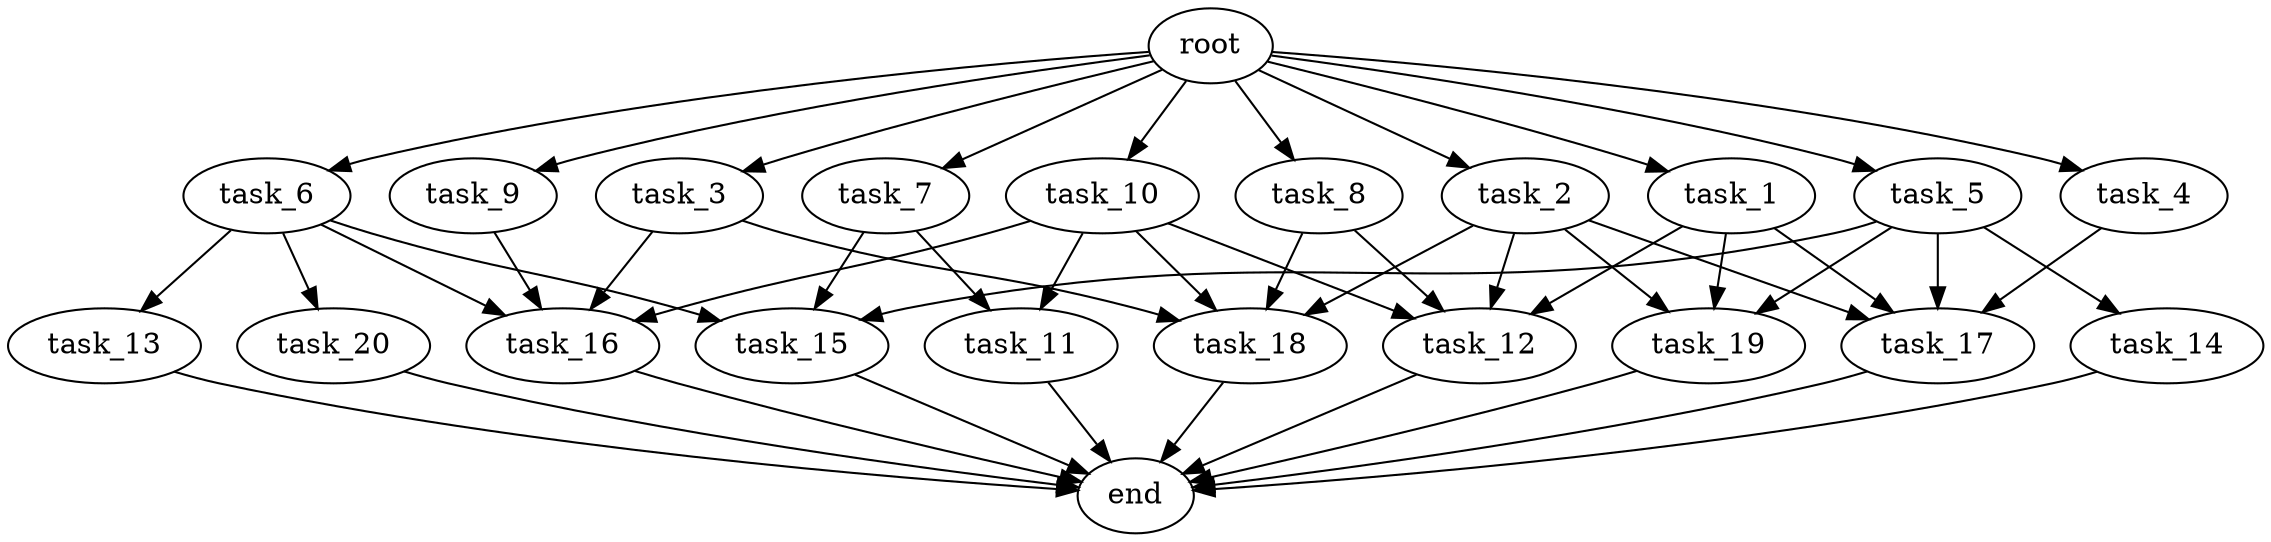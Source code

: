 digraph G {
  root [size="0.000000e+00"];
  task_1 [size="2.954217e+10"];
  task_2 [size="3.950177e+09"];
  task_3 [size="4.964051e+10"];
  task_4 [size="2.077732e+10"];
  task_5 [size="9.331310e+10"];
  task_6 [size="3.306706e+10"];
  task_7 [size="2.837725e+08"];
  task_8 [size="6.716660e+10"];
  task_9 [size="9.068894e+10"];
  task_10 [size="8.352486e+10"];
  task_11 [size="6.690550e+10"];
  task_12 [size="1.492296e+10"];
  task_13 [size="9.017367e+09"];
  task_14 [size="5.117542e+10"];
  task_15 [size="7.235913e+10"];
  task_16 [size="1.013803e+10"];
  task_17 [size="2.559665e+10"];
  task_18 [size="2.312372e+10"];
  task_19 [size="9.886671e+10"];
  task_20 [size="2.960926e+10"];
  end [size="0.000000e+00"];

  root -> task_1 [size="1.000000e-12"];
  root -> task_2 [size="1.000000e-12"];
  root -> task_3 [size="1.000000e-12"];
  root -> task_4 [size="1.000000e-12"];
  root -> task_5 [size="1.000000e-12"];
  root -> task_6 [size="1.000000e-12"];
  root -> task_7 [size="1.000000e-12"];
  root -> task_8 [size="1.000000e-12"];
  root -> task_9 [size="1.000000e-12"];
  root -> task_10 [size="1.000000e-12"];
  task_1 -> task_12 [size="3.730739e+07"];
  task_1 -> task_17 [size="6.399163e+07"];
  task_1 -> task_19 [size="3.295557e+08"];
  task_2 -> task_12 [size="3.730739e+07"];
  task_2 -> task_17 [size="6.399163e+07"];
  task_2 -> task_18 [size="5.780929e+07"];
  task_2 -> task_19 [size="3.295557e+08"];
  task_3 -> task_16 [size="2.534509e+07"];
  task_3 -> task_18 [size="5.780929e+07"];
  task_4 -> task_17 [size="6.399163e+07"];
  task_5 -> task_14 [size="5.117542e+08"];
  task_5 -> task_15 [size="2.411971e+08"];
  task_5 -> task_17 [size="6.399163e+07"];
  task_5 -> task_19 [size="3.295557e+08"];
  task_6 -> task_13 [size="9.017367e+07"];
  task_6 -> task_15 [size="2.411971e+08"];
  task_6 -> task_16 [size="2.534509e+07"];
  task_6 -> task_20 [size="2.960926e+08"];
  task_7 -> task_11 [size="3.345275e+08"];
  task_7 -> task_15 [size="2.411971e+08"];
  task_8 -> task_12 [size="3.730739e+07"];
  task_8 -> task_18 [size="5.780929e+07"];
  task_9 -> task_16 [size="2.534509e+07"];
  task_10 -> task_11 [size="3.345275e+08"];
  task_10 -> task_12 [size="3.730739e+07"];
  task_10 -> task_16 [size="2.534509e+07"];
  task_10 -> task_18 [size="5.780929e+07"];
  task_11 -> end [size="1.000000e-12"];
  task_12 -> end [size="1.000000e-12"];
  task_13 -> end [size="1.000000e-12"];
  task_14 -> end [size="1.000000e-12"];
  task_15 -> end [size="1.000000e-12"];
  task_16 -> end [size="1.000000e-12"];
  task_17 -> end [size="1.000000e-12"];
  task_18 -> end [size="1.000000e-12"];
  task_19 -> end [size="1.000000e-12"];
  task_20 -> end [size="1.000000e-12"];
}
